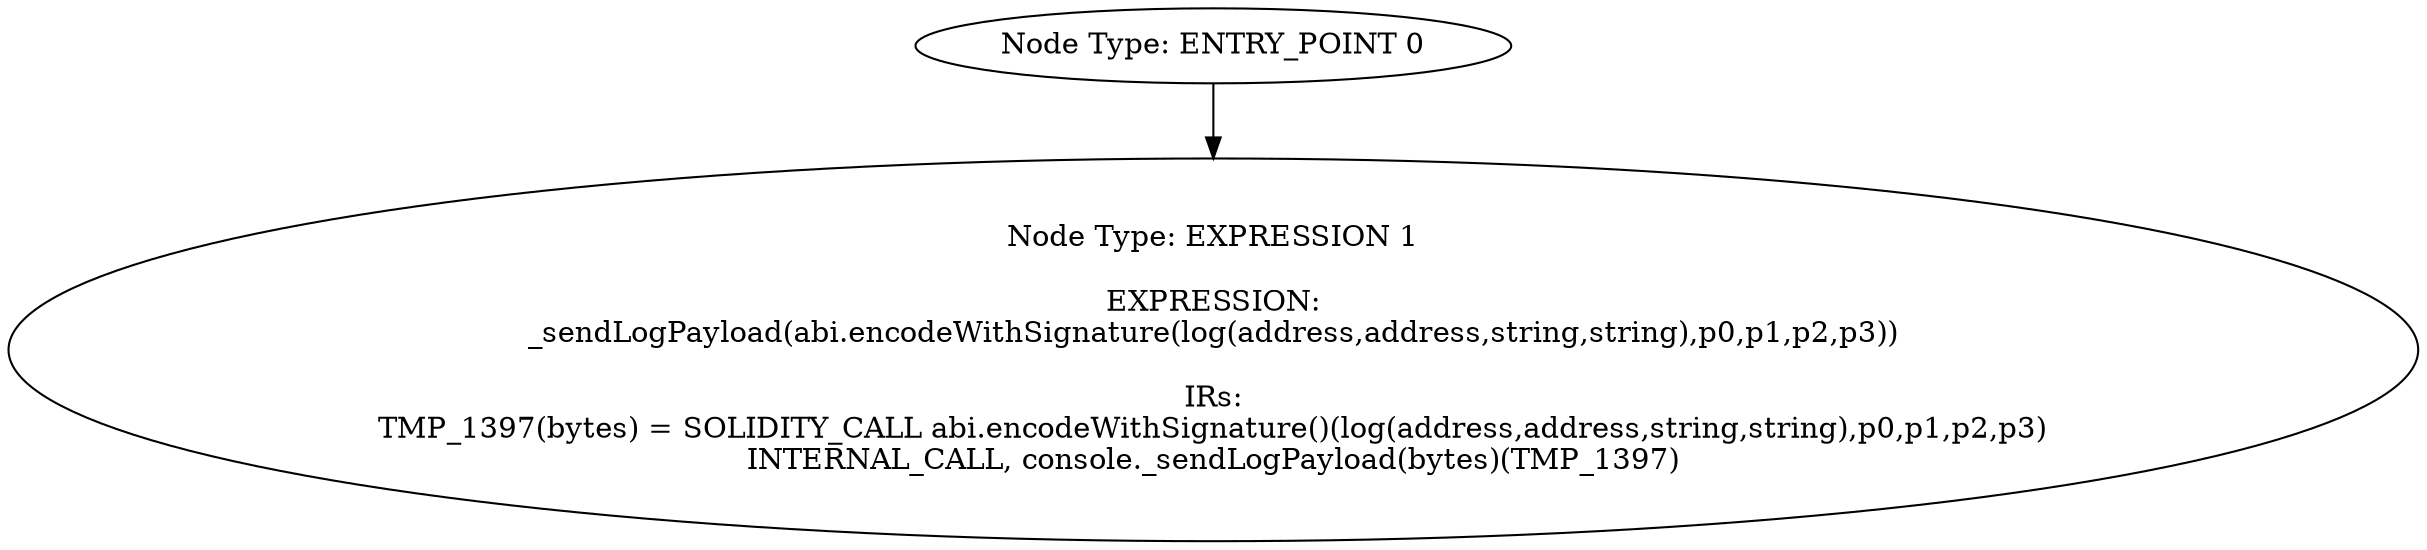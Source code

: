 digraph{
0[label="Node Type: ENTRY_POINT 0
"];
0->1;
1[label="Node Type: EXPRESSION 1

EXPRESSION:
_sendLogPayload(abi.encodeWithSignature(log(address,address,string,string),p0,p1,p2,p3))

IRs:
TMP_1397(bytes) = SOLIDITY_CALL abi.encodeWithSignature()(log(address,address,string,string),p0,p1,p2,p3)
INTERNAL_CALL, console._sendLogPayload(bytes)(TMP_1397)"];
}
